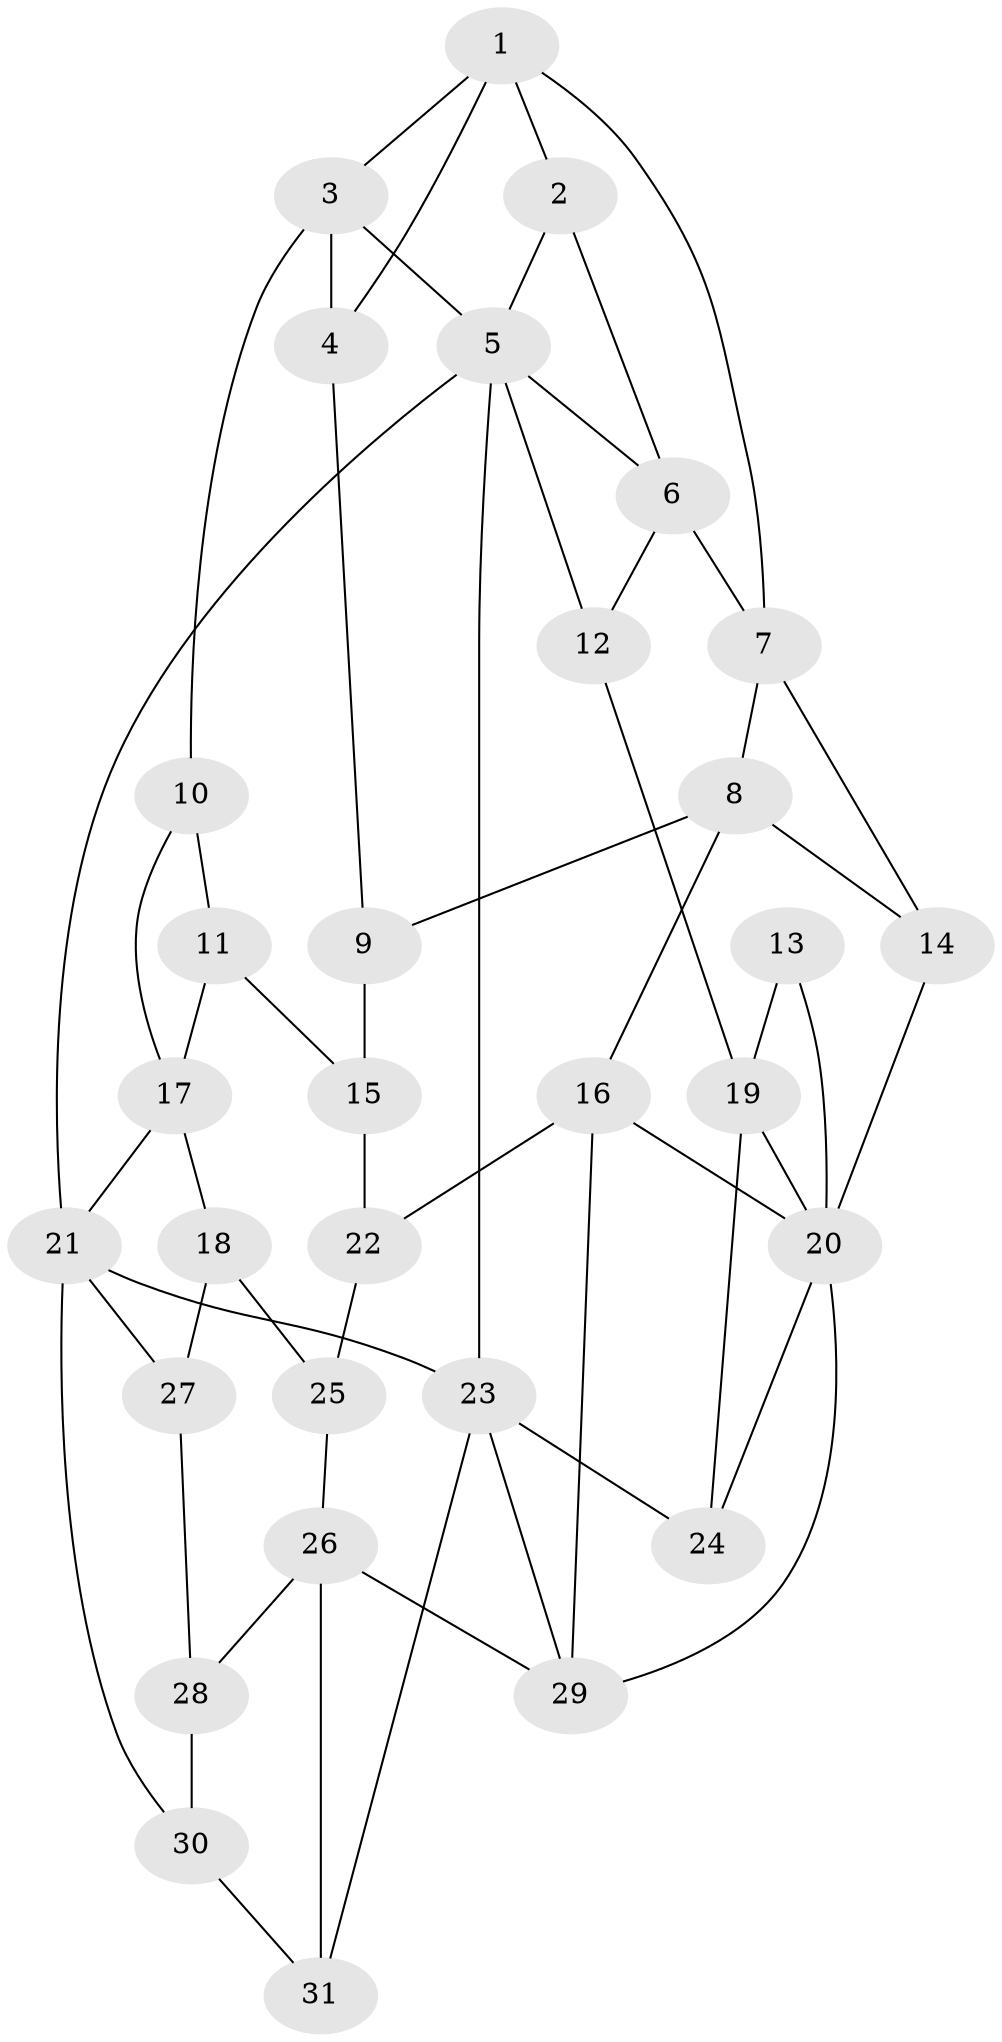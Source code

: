 // original degree distribution, {3: 0.04838709677419355, 6: 0.22580645161290322, 5: 0.5, 4: 0.22580645161290322}
// Generated by graph-tools (version 1.1) at 2025/27/03/09/25 03:27:05]
// undirected, 31 vertices, 56 edges
graph export_dot {
graph [start="1"]
  node [color=gray90,style=filled];
  1;
  2;
  3;
  4;
  5;
  6;
  7;
  8;
  9;
  10;
  11;
  12;
  13;
  14;
  15;
  16;
  17;
  18;
  19;
  20;
  21;
  22;
  23;
  24;
  25;
  26;
  27;
  28;
  29;
  30;
  31;
  1 -- 2 [weight=1.0];
  1 -- 3 [weight=1.0];
  1 -- 4 [weight=1.0];
  1 -- 7 [weight=1.0];
  2 -- 5 [weight=1.0];
  2 -- 6 [weight=1.0];
  3 -- 4 [weight=1.0];
  3 -- 5 [weight=1.0];
  3 -- 10 [weight=1.0];
  4 -- 9 [weight=1.0];
  5 -- 6 [weight=1.0];
  5 -- 12 [weight=1.0];
  5 -- 21 [weight=1.0];
  5 -- 23 [weight=1.0];
  6 -- 7 [weight=1.0];
  6 -- 12 [weight=1.0];
  7 -- 8 [weight=1.0];
  7 -- 14 [weight=1.0];
  8 -- 9 [weight=1.0];
  8 -- 14 [weight=1.0];
  8 -- 16 [weight=1.0];
  9 -- 15 [weight=2.0];
  10 -- 11 [weight=1.0];
  10 -- 17 [weight=1.0];
  11 -- 15 [weight=1.0];
  11 -- 17 [weight=1.0];
  12 -- 19 [weight=2.0];
  13 -- 19 [weight=2.0];
  13 -- 20 [weight=1.0];
  14 -- 20 [weight=1.0];
  15 -- 22 [weight=1.0];
  16 -- 20 [weight=1.0];
  16 -- 22 [weight=1.0];
  16 -- 29 [weight=1.0];
  17 -- 18 [weight=1.0];
  17 -- 21 [weight=1.0];
  18 -- 25 [weight=1.0];
  18 -- 27 [weight=2.0];
  19 -- 20 [weight=1.0];
  19 -- 24 [weight=1.0];
  20 -- 24 [weight=1.0];
  20 -- 29 [weight=1.0];
  21 -- 23 [weight=1.0];
  21 -- 27 [weight=1.0];
  21 -- 30 [weight=1.0];
  22 -- 25 [weight=2.0];
  23 -- 24 [weight=1.0];
  23 -- 29 [weight=1.0];
  23 -- 31 [weight=1.0];
  25 -- 26 [weight=1.0];
  26 -- 28 [weight=1.0];
  26 -- 29 [weight=1.0];
  26 -- 31 [weight=1.0];
  27 -- 28 [weight=1.0];
  28 -- 30 [weight=2.0];
  30 -- 31 [weight=1.0];
}
